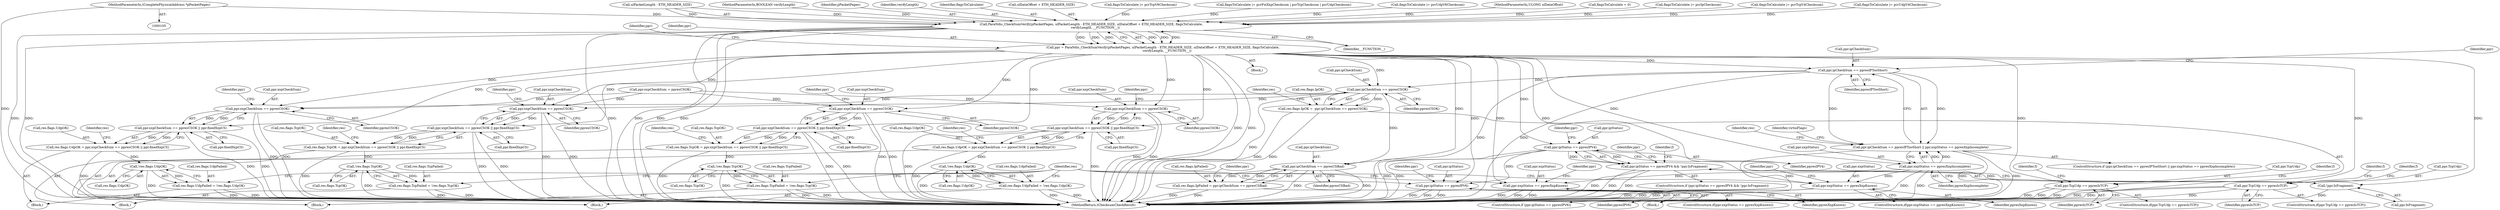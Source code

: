 digraph "0_kvm-guest-drivers-windows_723416fa4210b7464b28eab89cc76252e6193ac1@pointer" {
"1000108" [label="(MethodParameterIn,tCompletePhysicalAddress *pPacketPages)"];
"1000189" [label="(Call,ParaNdis_CheckSumVerify(pPacketPages, ulPacketLength - ETH_HEADER_SIZE, ulDataOffset + ETH_HEADER_SIZE, flagsToCalculate,\n        verifyLength, __FUNCTION__))"];
"1000187" [label="(Call,ppr = ParaNdis_CheckSumVerify(pPacketPages, ulPacketLength - ETH_HEADER_SIZE, ulDataOffset + ETH_HEADER_SIZE, flagsToCalculate,\n        verifyLength, __FUNCTION__))"];
"1000202" [label="(Call,ppr.ipCheckSum == ppresIPTooShort)"];
"1000201" [label="(Call,ppr.ipCheckSum == ppresIPTooShort || ppr.xxpStatus == ppresXxpIncomplete)"];
"1000268" [label="(Call,ppr.ipCheckSum == ppresCSOK)"];
"1000262" [label="(Call,res.flags.IpOK =  ppr.ipCheckSum == ppresCSOK)"];
"1000279" [label="(Call,ppr.ipCheckSum == ppresCSBad)"];
"1000273" [label="(Call,res.flags.IpFailed = ppr.ipCheckSum == ppresCSBad)"];
"1000310" [label="(Call,ppr.xxpCheckSum == ppresCSOK)"];
"1000309" [label="(Call,ppr.xxpCheckSum == ppresCSOK || ppr.fixedXxpCS)"];
"1000303" [label="(Call,res.flags.TcpOK = ppr.xxpCheckSum == ppresCSOK || ppr.fixedXxpCS)"];
"1000324" [label="(Call,!res.flags.TcpOK)"];
"1000318" [label="(Call,res.flags.TcpFailed = !res.flags.TcpOK)"];
"1000344" [label="(Call,ppr.xxpCheckSum == ppresCSOK)"];
"1000343" [label="(Call,ppr.xxpCheckSum == ppresCSOK || ppr.fixedXxpCS)"];
"1000337" [label="(Call,res.flags.UdpOK = ppr.xxpCheckSum == ppresCSOK || ppr.fixedXxpCS)"];
"1000358" [label="(Call,!res.flags.UdpOK)"];
"1000352" [label="(Call,res.flags.UdpFailed = !res.flags.UdpOK)"];
"1000207" [label="(Call,ppr.xxpStatus == ppresXxpIncomplete)"];
"1000285" [label="(Call,ppr.xxpStatus == ppresXxpKnown)"];
"1000373" [label="(Call,ppr.xxpStatus == ppresXxpKnown)"];
"1000247" [label="(Call,ppr.ipStatus == ppresIPV4)"];
"1000246" [label="(Call,ppr.ipStatus == ppresIPV4 && !ppr.IsFragment)"];
"1000366" [label="(Call,ppr.ipStatus == ppresIPV6)"];
"1000252" [label="(Call,!ppr.IsFragment)"];
"1000292" [label="(Call,ppr.TcpUdp == ppresIsTCP)"];
"1000380" [label="(Call,ppr.TcpUdp == ppresIsTCP)"];
"1000398" [label="(Call,ppr.xxpCheckSum == ppresCSOK)"];
"1000397" [label="(Call,ppr.xxpCheckSum == ppresCSOK || ppr.fixedXxpCS)"];
"1000391" [label="(Call,res.flags.TcpOK = ppr.xxpCheckSum == ppresCSOK || ppr.fixedXxpCS)"];
"1000412" [label="(Call,!res.flags.TcpOK)"];
"1000406" [label="(Call,res.flags.TcpFailed = !res.flags.TcpOK)"];
"1000432" [label="(Call,ppr.xxpCheckSum == ppresCSOK)"];
"1000431" [label="(Call,ppr.xxpCheckSum == ppresCSOK || ppr.fixedXxpCS)"];
"1000425" [label="(Call,res.flags.UdpOK = ppr.xxpCheckSum == ppresCSOK || ppr.fixedXxpCS)"];
"1000446" [label="(Call,!res.flags.UdpOK)"];
"1000440" [label="(Call,res.flags.UdpFailed = !res.flags.UdpOK)"];
"1000303" [label="(Call,res.flags.TcpOK = ppr.xxpCheckSum == ppresCSOK || ppr.fixedXxpCS)"];
"1000353" [label="(Call,res.flags.UdpFailed)"];
"1000202" [label="(Call,ppr.ipCheckSum == ppresIPTooShort)"];
"1000261" [label="(Block,)"];
"1000191" [label="(Call,ulPacketLength - ETH_HEADER_SIZE)"];
"1000200" [label="(ControlStructure,if (ppr.ipCheckSum == ppresIPTooShort || ppr.xxpStatus == ppresXxpIncomplete))"];
"1000350" [label="(Identifier,ppr)"];
"1000433" [label="(Call,ppr.xxpCheckSum)"];
"1000397" [label="(Call,ppr.xxpCheckSum == ppresCSOK || ppr.fixedXxpCS)"];
"1000336" [label="(Block,)"];
"1000324" [label="(Call,!res.flags.TcpOK)"];
"1000187" [label="(Call,ppr = ParaNdis_CheckSumVerify(pPacketPages, ulPacketLength - ETH_HEADER_SIZE, ulDataOffset + ETH_HEADER_SIZE, flagsToCalculate,\n        verifyLength, __FUNCTION__))"];
"1000432" [label="(Call,ppr.xxpCheckSum == ppresCSOK)"];
"1000315" [label="(Call,ppr.fixedXxpCS)"];
"1000231" [label="(Identifier,virtioFlags)"];
"1000398" [label="(Call,ppr.xxpCheckSum == ppresCSOK)"];
"1000111" [label="(MethodParameterIn,BOOLEAN verifyLength)"];
"1000203" [label="(Call,ppr.ipCheckSum)"];
"1000314" [label="(Identifier,ppresCSOK)"];
"1000190" [label="(Identifier,pPacketPages)"];
"1000349" [label="(Call,ppr.fixedXxpCS)"];
"1000279" [label="(Call,ppr.ipCheckSum == ppresCSBad)"];
"1000292" [label="(Call,ppr.TcpUdp == ppresIsTCP)"];
"1000318" [label="(Call,res.flags.TcpFailed = !res.flags.TcpOK)"];
"1000252" [label="(Call,!ppr.IsFragment)"];
"1000268" [label="(Call,ppr.ipCheckSum == ppresCSOK)"];
"1000377" [label="(Identifier,ppresXxpKnown)"];
"1000189" [label="(Call,ParaNdis_CheckSumVerify(pPacketPages, ulPacketLength - ETH_HEADER_SIZE, ulDataOffset + ETH_HEADER_SIZE, flagsToCalculate,\n        verifyLength, __FUNCTION__))"];
"1000300" [label="(Identifier,f)"];
"1000404" [label="(Identifier,ppr)"];
"1000453" [label="(Identifier,res)"];
"1000441" [label="(Call,res.flags.UdpFailed)"];
"1000365" [label="(ControlStructure,if (ppr.ipStatus == ppresIPV6))"];
"1000390" [label="(Block,)"];
"1000198" [label="(Identifier,verifyLength)"];
"1000197" [label="(Identifier,flagsToCalculate)"];
"1000337" [label="(Call,res.flags.UdpOK = ppr.xxpCheckSum == ppresCSOK || ppr.fixedXxpCS)"];
"1000325" [label="(Call,res.flags.TcpOK)"];
"1000272" [label="(Identifier,ppresCSOK)"];
"1000384" [label="(Identifier,ppresIsTCP)"];
"1000334" [label="(Identifier,f)"];
"1000316" [label="(Identifier,ppr)"];
"1000311" [label="(Call,ppr.xxpCheckSum)"];
"1000296" [label="(Identifier,ppresIsTCP)"];
"1000285" [label="(Call,ppr.xxpStatus == ppresXxpKnown)"];
"1000194" [label="(Call,ulDataOffset + ETH_HEADER_SIZE)"];
"1000372" [label="(ControlStructure,if(ppr.xxpStatus == ppresXxpKnown))"];
"1000289" [label="(Identifier,ppresXxpKnown)"];
"1000245" [label="(ControlStructure,if (ppr.ipStatus == ppresIPV4 && !ppr.IsFragment))"];
"1000283" [label="(Identifier,ppresCSBad)"];
"1000412" [label="(Call,!res.flags.TcpOK)"];
"1000345" [label="(Call,ppr.xxpCheckSum)"];
"1000422" [label="(Identifier,f)"];
"1000344" [label="(Call,ppr.xxpCheckSum == ppresCSOK)"];
"1000253" [label="(Call,ppr.IsFragment)"];
"1000388" [label="(Identifier,f)"];
"1000446" [label="(Call,!res.flags.UdpOK)"];
"1000409" [label="(Identifier,res)"];
"1000381" [label="(Call,ppr.TcpUdp)"];
"1000262" [label="(Call,res.flags.IpOK =  ppr.ipCheckSum == ppresCSOK)"];
"1000177" [label="(Call,flagsToCalculate |= pcrTcpV6Checksum)"];
"1000248" [label="(Call,ppr.ipStatus)"];
"1000343" [label="(Call,ppr.xxpCheckSum == ppresCSOK || ppr.fixedXxpCS)"];
"1000425" [label="(Call,res.flags.UdpOK = ppr.xxpCheckSum == ppresCSOK || ppr.fixedXxpCS)"];
"1000302" [label="(Block,)"];
"1000366" [label="(Call,ppr.ipStatus == ppresIPV6)"];
"1000274" [label="(Call,res.flags.IpFailed)"];
"1000370" [label="(Identifier,ppresIPV6)"];
"1000426" [label="(Call,res.flags.UdpOK)"];
"1000251" [label="(Identifier,ppresIPV4)"];
"1000304" [label="(Call,res.flags.TcpOK)"];
"1000438" [label="(Identifier,ppr)"];
"1000150" [label="(Call,flagsToCalculate |= pcrFixXxpChecksum | pcrTcpChecksum | pcrUdpChecksum)"];
"1000276" [label="(Identifier,res)"];
"1000348" [label="(Identifier,ppresCSOK)"];
"1000209" [label="(Identifier,ppr)"];
"1000392" [label="(Call,res.flags.TcpOK)"];
"1000201" [label="(Call,ppr.ipCheckSum == ppresIPTooShort || ppr.xxpStatus == ppresXxpIncomplete)"];
"1000204" [label="(Identifier,ppr)"];
"1000368" [label="(Identifier,ppr)"];
"1000310" [label="(Call,ppr.xxpCheckSum == ppresCSOK)"];
"1000206" [label="(Identifier,ppresIPTooShort)"];
"1000293" [label="(Call,ppr.TcpUdp)"];
"1000375" [label="(Identifier,ppr)"];
"1000454" [label="(MethodReturn,tChecksumCheckResult)"];
"1000188" [label="(Identifier,ppr)"];
"1000247" [label="(Call,ppr.ipStatus == ppresIPV4)"];
"1000359" [label="(Call,res.flags.UdpOK)"];
"1000184" [label="(Call,flagsToCalculate |= pcrUdpV6Checksum)"];
"1000403" [label="(Call,ppr.fixedXxpCS)"];
"1000110" [label="(MethodParameterIn,ULONG ulDataOffset)"];
"1000440" [label="(Call,res.flags.UdpFailed = !res.flags.UdpOK)"];
"1000246" [label="(Call,ppr.ipStatus == ppresIPV4 && !ppr.IsFragment)"];
"1000391" [label="(Call,res.flags.TcpOK = ppr.xxpCheckSum == ppresCSOK || ppr.fixedXxpCS)"];
"1000269" [label="(Call,ppr.ipCheckSum)"];
"1000124" [label="(Call,flagsToCalculate = 0)"];
"1000294" [label="(Identifier,ppr)"];
"1000321" [label="(Identifier,res)"];
"1000402" [label="(Identifier,ppresCSOK)"];
"1000399" [label="(Call,ppr.xxpCheckSum)"];
"1000199" [label="(Identifier,__FUNCTION__)"];
"1000447" [label="(Call,res.flags.UdpOK)"];
"1000309" [label="(Call,ppr.xxpCheckSum == ppresCSOK || ppr.fixedXxpCS)"];
"1000373" [label="(Call,ppr.xxpStatus == ppresXxpKnown)"];
"1000286" [label="(Call,ppr.xxpStatus)"];
"1000319" [label="(Call,res.flags.TcpFailed)"];
"1000424" [label="(Block,)"];
"1000406" [label="(Call,res.flags.TcpFailed = !res.flags.TcpOK)"];
"1000211" [label="(Identifier,ppresXxpIncomplete)"];
"1000367" [label="(Call,ppr.ipStatus)"];
"1000437" [label="(Call,ppr.fixedXxpCS)"];
"1000352" [label="(Call,res.flags.UdpFailed = !res.flags.UdpOK)"];
"1000112" [label="(Block,)"];
"1000284" [label="(ControlStructure,if(ppr.xxpStatus == ppresXxpKnown))"];
"1000374" [label="(Call,ppr.xxpStatus)"];
"1000263" [label="(Call,res.flags.IpOK)"];
"1000216" [label="(Identifier,res)"];
"1000207" [label="(Call,ppr.xxpStatus == ppresXxpIncomplete)"];
"1000443" [label="(Identifier,res)"];
"1000136" [label="(Call,flagsToCalculate |= pcrIpChecksum)"];
"1000413" [label="(Call,res.flags.TcpOK)"];
"1000163" [label="(Call,flagsToCalculate |= pcrTcpV4Checksum)"];
"1000108" [label="(MethodParameterIn,tCompletePhysicalAddress *pPacketPages)"];
"1000273" [label="(Call,res.flags.IpFailed = ppr.ipCheckSum == ppresCSBad)"];
"1000280" [label="(Call,ppr.ipCheckSum)"];
"1000291" [label="(ControlStructure,if(ppr.TcpUdp == ppresIsTCP))"];
"1000170" [label="(Call,flagsToCalculate |= pcrUdpV4Checksum)"];
"1000379" [label="(ControlStructure,if(ppr.TcpUdp == ppresIsTCP))"];
"1000208" [label="(Call,ppr.xxpStatus)"];
"1000382" [label="(Identifier,ppr)"];
"1000338" [label="(Call,res.flags.UdpOK)"];
"1000254" [label="(Identifier,ppr)"];
"1000358" [label="(Call,!res.flags.UdpOK)"];
"1000355" [label="(Identifier,res)"];
"1000380" [label="(Call,ppr.TcpUdp == ppresIsTCP)"];
"1000287" [label="(Identifier,ppr)"];
"1000407" [label="(Call,res.flags.TcpFailed)"];
"1000431" [label="(Call,ppr.xxpCheckSum == ppresCSOK || ppr.fixedXxpCS)"];
"1000259" [label="(Identifier,f)"];
"1000436" [label="(Identifier,ppresCSOK)"];
"1000240" [label="(Call,ppr.xxpCheckSum = ppresCSOK)"];
"1000108" -> "1000105"  [label="AST: "];
"1000108" -> "1000454"  [label="DDG: "];
"1000108" -> "1000189"  [label="DDG: "];
"1000189" -> "1000187"  [label="AST: "];
"1000189" -> "1000199"  [label="CFG: "];
"1000190" -> "1000189"  [label="AST: "];
"1000191" -> "1000189"  [label="AST: "];
"1000194" -> "1000189"  [label="AST: "];
"1000197" -> "1000189"  [label="AST: "];
"1000198" -> "1000189"  [label="AST: "];
"1000199" -> "1000189"  [label="AST: "];
"1000187" -> "1000189"  [label="CFG: "];
"1000189" -> "1000454"  [label="DDG: "];
"1000189" -> "1000454"  [label="DDG: "];
"1000189" -> "1000454"  [label="DDG: "];
"1000189" -> "1000454"  [label="DDG: "];
"1000189" -> "1000454"  [label="DDG: "];
"1000189" -> "1000454"  [label="DDG: "];
"1000189" -> "1000187"  [label="DDG: "];
"1000189" -> "1000187"  [label="DDG: "];
"1000189" -> "1000187"  [label="DDG: "];
"1000189" -> "1000187"  [label="DDG: "];
"1000189" -> "1000187"  [label="DDG: "];
"1000189" -> "1000187"  [label="DDG: "];
"1000191" -> "1000189"  [label="DDG: "];
"1000191" -> "1000189"  [label="DDG: "];
"1000110" -> "1000189"  [label="DDG: "];
"1000177" -> "1000189"  [label="DDG: "];
"1000163" -> "1000189"  [label="DDG: "];
"1000124" -> "1000189"  [label="DDG: "];
"1000184" -> "1000189"  [label="DDG: "];
"1000150" -> "1000189"  [label="DDG: "];
"1000170" -> "1000189"  [label="DDG: "];
"1000136" -> "1000189"  [label="DDG: "];
"1000111" -> "1000189"  [label="DDG: "];
"1000187" -> "1000112"  [label="AST: "];
"1000188" -> "1000187"  [label="AST: "];
"1000204" -> "1000187"  [label="CFG: "];
"1000187" -> "1000454"  [label="DDG: "];
"1000187" -> "1000454"  [label="DDG: "];
"1000187" -> "1000202"  [label="DDG: "];
"1000187" -> "1000207"  [label="DDG: "];
"1000187" -> "1000247"  [label="DDG: "];
"1000187" -> "1000252"  [label="DDG: "];
"1000187" -> "1000268"  [label="DDG: "];
"1000187" -> "1000279"  [label="DDG: "];
"1000187" -> "1000285"  [label="DDG: "];
"1000187" -> "1000292"  [label="DDG: "];
"1000187" -> "1000310"  [label="DDG: "];
"1000187" -> "1000309"  [label="DDG: "];
"1000187" -> "1000344"  [label="DDG: "];
"1000187" -> "1000343"  [label="DDG: "];
"1000187" -> "1000366"  [label="DDG: "];
"1000187" -> "1000373"  [label="DDG: "];
"1000187" -> "1000380"  [label="DDG: "];
"1000187" -> "1000398"  [label="DDG: "];
"1000187" -> "1000397"  [label="DDG: "];
"1000187" -> "1000432"  [label="DDG: "];
"1000187" -> "1000431"  [label="DDG: "];
"1000202" -> "1000201"  [label="AST: "];
"1000202" -> "1000206"  [label="CFG: "];
"1000203" -> "1000202"  [label="AST: "];
"1000206" -> "1000202"  [label="AST: "];
"1000209" -> "1000202"  [label="CFG: "];
"1000201" -> "1000202"  [label="CFG: "];
"1000202" -> "1000454"  [label="DDG: "];
"1000202" -> "1000454"  [label="DDG: "];
"1000202" -> "1000201"  [label="DDG: "];
"1000202" -> "1000201"  [label="DDG: "];
"1000202" -> "1000268"  [label="DDG: "];
"1000201" -> "1000200"  [label="AST: "];
"1000201" -> "1000207"  [label="CFG: "];
"1000207" -> "1000201"  [label="AST: "];
"1000216" -> "1000201"  [label="CFG: "];
"1000231" -> "1000201"  [label="CFG: "];
"1000201" -> "1000454"  [label="DDG: "];
"1000201" -> "1000454"  [label="DDG: "];
"1000201" -> "1000454"  [label="DDG: "];
"1000207" -> "1000201"  [label="DDG: "];
"1000207" -> "1000201"  [label="DDG: "];
"1000268" -> "1000262"  [label="AST: "];
"1000268" -> "1000272"  [label="CFG: "];
"1000269" -> "1000268"  [label="AST: "];
"1000272" -> "1000268"  [label="AST: "];
"1000262" -> "1000268"  [label="CFG: "];
"1000268" -> "1000454"  [label="DDG: "];
"1000268" -> "1000262"  [label="DDG: "];
"1000268" -> "1000262"  [label="DDG: "];
"1000268" -> "1000279"  [label="DDG: "];
"1000268" -> "1000310"  [label="DDG: "];
"1000268" -> "1000344"  [label="DDG: "];
"1000262" -> "1000261"  [label="AST: "];
"1000263" -> "1000262"  [label="AST: "];
"1000276" -> "1000262"  [label="CFG: "];
"1000262" -> "1000454"  [label="DDG: "];
"1000262" -> "1000454"  [label="DDG: "];
"1000279" -> "1000273"  [label="AST: "];
"1000279" -> "1000283"  [label="CFG: "];
"1000280" -> "1000279"  [label="AST: "];
"1000283" -> "1000279"  [label="AST: "];
"1000273" -> "1000279"  [label="CFG: "];
"1000279" -> "1000454"  [label="DDG: "];
"1000279" -> "1000454"  [label="DDG: "];
"1000279" -> "1000273"  [label="DDG: "];
"1000279" -> "1000273"  [label="DDG: "];
"1000273" -> "1000261"  [label="AST: "];
"1000274" -> "1000273"  [label="AST: "];
"1000287" -> "1000273"  [label="CFG: "];
"1000273" -> "1000454"  [label="DDG: "];
"1000273" -> "1000454"  [label="DDG: "];
"1000310" -> "1000309"  [label="AST: "];
"1000310" -> "1000314"  [label="CFG: "];
"1000311" -> "1000310"  [label="AST: "];
"1000314" -> "1000310"  [label="AST: "];
"1000316" -> "1000310"  [label="CFG: "];
"1000309" -> "1000310"  [label="CFG: "];
"1000310" -> "1000454"  [label="DDG: "];
"1000310" -> "1000454"  [label="DDG: "];
"1000310" -> "1000309"  [label="DDG: "];
"1000310" -> "1000309"  [label="DDG: "];
"1000240" -> "1000310"  [label="DDG: "];
"1000309" -> "1000303"  [label="AST: "];
"1000309" -> "1000315"  [label="CFG: "];
"1000315" -> "1000309"  [label="AST: "];
"1000303" -> "1000309"  [label="CFG: "];
"1000309" -> "1000454"  [label="DDG: "];
"1000309" -> "1000454"  [label="DDG: "];
"1000309" -> "1000303"  [label="DDG: "];
"1000309" -> "1000303"  [label="DDG: "];
"1000303" -> "1000302"  [label="AST: "];
"1000304" -> "1000303"  [label="AST: "];
"1000321" -> "1000303"  [label="CFG: "];
"1000303" -> "1000454"  [label="DDG: "];
"1000303" -> "1000324"  [label="DDG: "];
"1000324" -> "1000318"  [label="AST: "];
"1000324" -> "1000325"  [label="CFG: "];
"1000325" -> "1000324"  [label="AST: "];
"1000318" -> "1000324"  [label="CFG: "];
"1000324" -> "1000454"  [label="DDG: "];
"1000324" -> "1000318"  [label="DDG: "];
"1000318" -> "1000302"  [label="AST: "];
"1000319" -> "1000318"  [label="AST: "];
"1000453" -> "1000318"  [label="CFG: "];
"1000318" -> "1000454"  [label="DDG: "];
"1000318" -> "1000454"  [label="DDG: "];
"1000344" -> "1000343"  [label="AST: "];
"1000344" -> "1000348"  [label="CFG: "];
"1000345" -> "1000344"  [label="AST: "];
"1000348" -> "1000344"  [label="AST: "];
"1000350" -> "1000344"  [label="CFG: "];
"1000343" -> "1000344"  [label="CFG: "];
"1000344" -> "1000454"  [label="DDG: "];
"1000344" -> "1000454"  [label="DDG: "];
"1000344" -> "1000343"  [label="DDG: "];
"1000344" -> "1000343"  [label="DDG: "];
"1000240" -> "1000344"  [label="DDG: "];
"1000343" -> "1000337"  [label="AST: "];
"1000343" -> "1000349"  [label="CFG: "];
"1000349" -> "1000343"  [label="AST: "];
"1000337" -> "1000343"  [label="CFG: "];
"1000343" -> "1000454"  [label="DDG: "];
"1000343" -> "1000454"  [label="DDG: "];
"1000343" -> "1000337"  [label="DDG: "];
"1000343" -> "1000337"  [label="DDG: "];
"1000337" -> "1000336"  [label="AST: "];
"1000338" -> "1000337"  [label="AST: "];
"1000355" -> "1000337"  [label="CFG: "];
"1000337" -> "1000454"  [label="DDG: "];
"1000337" -> "1000358"  [label="DDG: "];
"1000358" -> "1000352"  [label="AST: "];
"1000358" -> "1000359"  [label="CFG: "];
"1000359" -> "1000358"  [label="AST: "];
"1000352" -> "1000358"  [label="CFG: "];
"1000358" -> "1000454"  [label="DDG: "];
"1000358" -> "1000352"  [label="DDG: "];
"1000352" -> "1000336"  [label="AST: "];
"1000353" -> "1000352"  [label="AST: "];
"1000453" -> "1000352"  [label="CFG: "];
"1000352" -> "1000454"  [label="DDG: "];
"1000352" -> "1000454"  [label="DDG: "];
"1000207" -> "1000211"  [label="CFG: "];
"1000208" -> "1000207"  [label="AST: "];
"1000211" -> "1000207"  [label="AST: "];
"1000207" -> "1000454"  [label="DDG: "];
"1000207" -> "1000454"  [label="DDG: "];
"1000207" -> "1000285"  [label="DDG: "];
"1000207" -> "1000373"  [label="DDG: "];
"1000285" -> "1000284"  [label="AST: "];
"1000285" -> "1000289"  [label="CFG: "];
"1000286" -> "1000285"  [label="AST: "];
"1000289" -> "1000285"  [label="AST: "];
"1000294" -> "1000285"  [label="CFG: "];
"1000453" -> "1000285"  [label="CFG: "];
"1000285" -> "1000454"  [label="DDG: "];
"1000285" -> "1000454"  [label="DDG: "];
"1000285" -> "1000454"  [label="DDG: "];
"1000373" -> "1000372"  [label="AST: "];
"1000373" -> "1000377"  [label="CFG: "];
"1000374" -> "1000373"  [label="AST: "];
"1000377" -> "1000373"  [label="AST: "];
"1000382" -> "1000373"  [label="CFG: "];
"1000453" -> "1000373"  [label="CFG: "];
"1000373" -> "1000454"  [label="DDG: "];
"1000373" -> "1000454"  [label="DDG: "];
"1000373" -> "1000454"  [label="DDG: "];
"1000247" -> "1000246"  [label="AST: "];
"1000247" -> "1000251"  [label="CFG: "];
"1000248" -> "1000247"  [label="AST: "];
"1000251" -> "1000247"  [label="AST: "];
"1000254" -> "1000247"  [label="CFG: "];
"1000246" -> "1000247"  [label="CFG: "];
"1000247" -> "1000454"  [label="DDG: "];
"1000247" -> "1000454"  [label="DDG: "];
"1000247" -> "1000246"  [label="DDG: "];
"1000247" -> "1000246"  [label="DDG: "];
"1000247" -> "1000366"  [label="DDG: "];
"1000246" -> "1000245"  [label="AST: "];
"1000246" -> "1000252"  [label="CFG: "];
"1000252" -> "1000246"  [label="AST: "];
"1000259" -> "1000246"  [label="CFG: "];
"1000368" -> "1000246"  [label="CFG: "];
"1000246" -> "1000454"  [label="DDG: "];
"1000246" -> "1000454"  [label="DDG: "];
"1000246" -> "1000454"  [label="DDG: "];
"1000252" -> "1000246"  [label="DDG: "];
"1000366" -> "1000365"  [label="AST: "];
"1000366" -> "1000370"  [label="CFG: "];
"1000367" -> "1000366"  [label="AST: "];
"1000370" -> "1000366"  [label="AST: "];
"1000375" -> "1000366"  [label="CFG: "];
"1000453" -> "1000366"  [label="CFG: "];
"1000366" -> "1000454"  [label="DDG: "];
"1000366" -> "1000454"  [label="DDG: "];
"1000366" -> "1000454"  [label="DDG: "];
"1000252" -> "1000253"  [label="CFG: "];
"1000253" -> "1000252"  [label="AST: "];
"1000252" -> "1000454"  [label="DDG: "];
"1000292" -> "1000291"  [label="AST: "];
"1000292" -> "1000296"  [label="CFG: "];
"1000293" -> "1000292"  [label="AST: "];
"1000296" -> "1000292"  [label="AST: "];
"1000300" -> "1000292"  [label="CFG: "];
"1000334" -> "1000292"  [label="CFG: "];
"1000292" -> "1000454"  [label="DDG: "];
"1000292" -> "1000454"  [label="DDG: "];
"1000292" -> "1000454"  [label="DDG: "];
"1000380" -> "1000379"  [label="AST: "];
"1000380" -> "1000384"  [label="CFG: "];
"1000381" -> "1000380"  [label="AST: "];
"1000384" -> "1000380"  [label="AST: "];
"1000388" -> "1000380"  [label="CFG: "];
"1000422" -> "1000380"  [label="CFG: "];
"1000380" -> "1000454"  [label="DDG: "];
"1000380" -> "1000454"  [label="DDG: "];
"1000380" -> "1000454"  [label="DDG: "];
"1000398" -> "1000397"  [label="AST: "];
"1000398" -> "1000402"  [label="CFG: "];
"1000399" -> "1000398"  [label="AST: "];
"1000402" -> "1000398"  [label="AST: "];
"1000404" -> "1000398"  [label="CFG: "];
"1000397" -> "1000398"  [label="CFG: "];
"1000398" -> "1000454"  [label="DDG: "];
"1000398" -> "1000454"  [label="DDG: "];
"1000398" -> "1000397"  [label="DDG: "];
"1000398" -> "1000397"  [label="DDG: "];
"1000240" -> "1000398"  [label="DDG: "];
"1000397" -> "1000391"  [label="AST: "];
"1000397" -> "1000403"  [label="CFG: "];
"1000403" -> "1000397"  [label="AST: "];
"1000391" -> "1000397"  [label="CFG: "];
"1000397" -> "1000454"  [label="DDG: "];
"1000397" -> "1000454"  [label="DDG: "];
"1000397" -> "1000391"  [label="DDG: "];
"1000397" -> "1000391"  [label="DDG: "];
"1000391" -> "1000390"  [label="AST: "];
"1000392" -> "1000391"  [label="AST: "];
"1000409" -> "1000391"  [label="CFG: "];
"1000391" -> "1000454"  [label="DDG: "];
"1000391" -> "1000412"  [label="DDG: "];
"1000412" -> "1000406"  [label="AST: "];
"1000412" -> "1000413"  [label="CFG: "];
"1000413" -> "1000412"  [label="AST: "];
"1000406" -> "1000412"  [label="CFG: "];
"1000412" -> "1000454"  [label="DDG: "];
"1000412" -> "1000406"  [label="DDG: "];
"1000406" -> "1000390"  [label="AST: "];
"1000407" -> "1000406"  [label="AST: "];
"1000453" -> "1000406"  [label="CFG: "];
"1000406" -> "1000454"  [label="DDG: "];
"1000406" -> "1000454"  [label="DDG: "];
"1000432" -> "1000431"  [label="AST: "];
"1000432" -> "1000436"  [label="CFG: "];
"1000433" -> "1000432"  [label="AST: "];
"1000436" -> "1000432"  [label="AST: "];
"1000438" -> "1000432"  [label="CFG: "];
"1000431" -> "1000432"  [label="CFG: "];
"1000432" -> "1000454"  [label="DDG: "];
"1000432" -> "1000454"  [label="DDG: "];
"1000432" -> "1000431"  [label="DDG: "];
"1000432" -> "1000431"  [label="DDG: "];
"1000240" -> "1000432"  [label="DDG: "];
"1000431" -> "1000425"  [label="AST: "];
"1000431" -> "1000437"  [label="CFG: "];
"1000437" -> "1000431"  [label="AST: "];
"1000425" -> "1000431"  [label="CFG: "];
"1000431" -> "1000454"  [label="DDG: "];
"1000431" -> "1000454"  [label="DDG: "];
"1000431" -> "1000425"  [label="DDG: "];
"1000431" -> "1000425"  [label="DDG: "];
"1000425" -> "1000424"  [label="AST: "];
"1000426" -> "1000425"  [label="AST: "];
"1000443" -> "1000425"  [label="CFG: "];
"1000425" -> "1000454"  [label="DDG: "];
"1000425" -> "1000446"  [label="DDG: "];
"1000446" -> "1000440"  [label="AST: "];
"1000446" -> "1000447"  [label="CFG: "];
"1000447" -> "1000446"  [label="AST: "];
"1000440" -> "1000446"  [label="CFG: "];
"1000446" -> "1000454"  [label="DDG: "];
"1000446" -> "1000440"  [label="DDG: "];
"1000440" -> "1000424"  [label="AST: "];
"1000441" -> "1000440"  [label="AST: "];
"1000453" -> "1000440"  [label="CFG: "];
"1000440" -> "1000454"  [label="DDG: "];
"1000440" -> "1000454"  [label="DDG: "];
}
